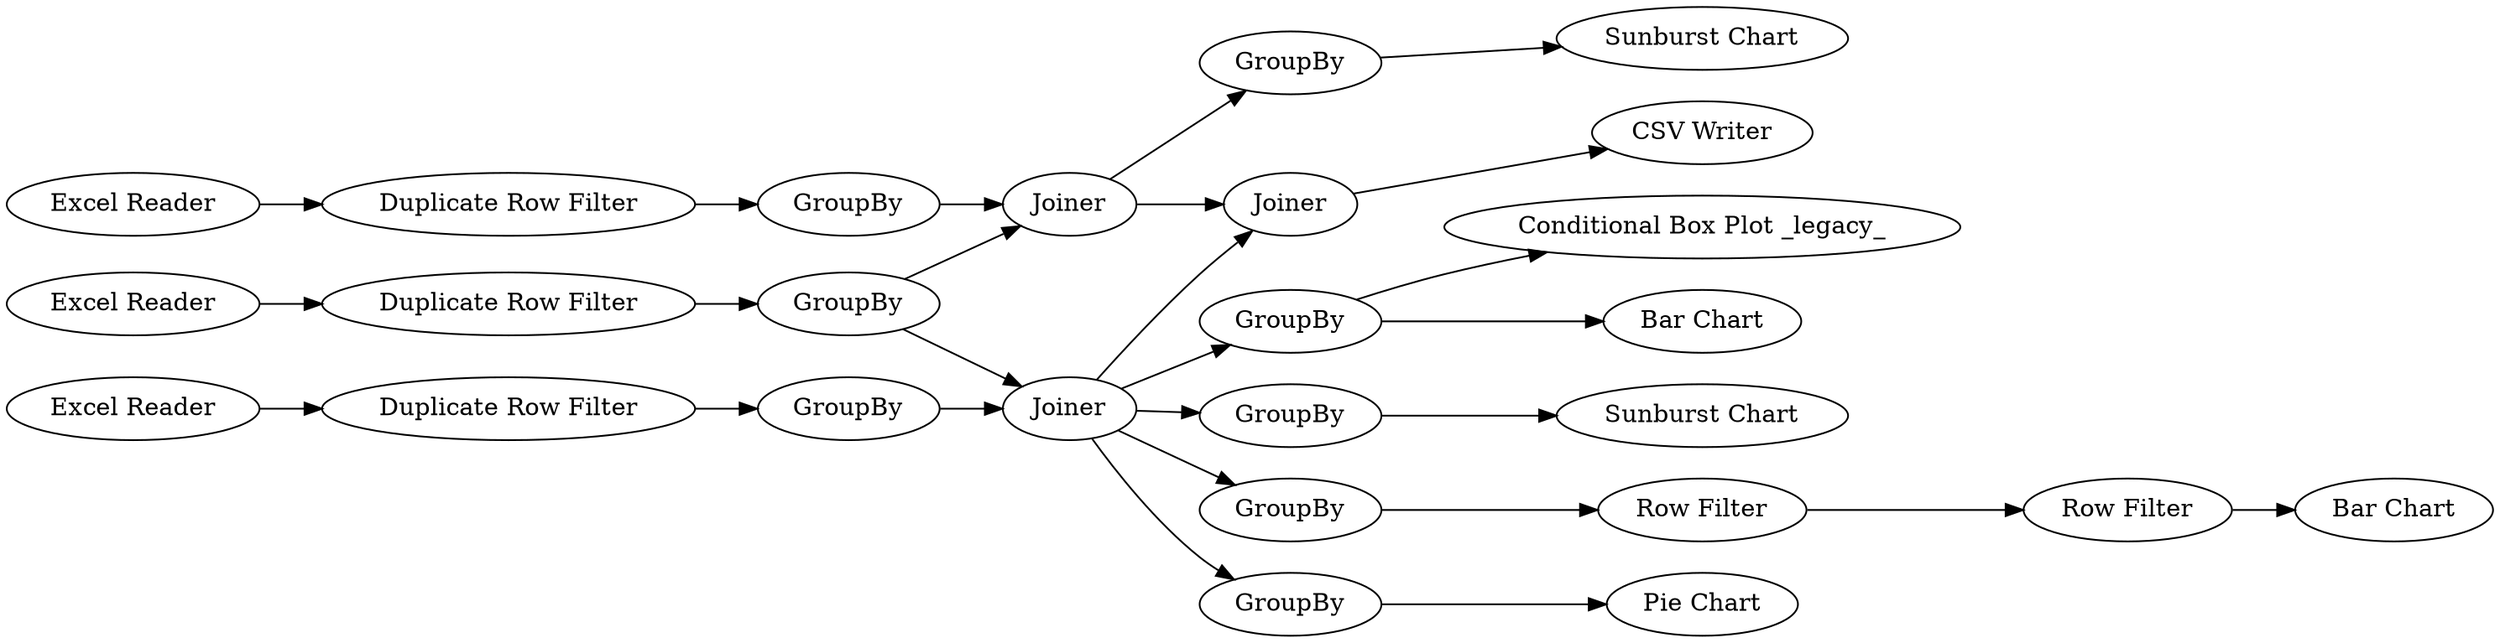 digraph {
	1 [label="Excel Reader"]
	2 [label="Excel Reader"]
	3 [label="Excel Reader"]
	4 [label=GroupBy]
	5 [label=GroupBy]
	6 [label=GroupBy]
	9 [label=Joiner]
	10 [label=GroupBy]
	13 [label=Joiner]
	17 [label=GroupBy]
	18 [label="Bar Chart"]
	19 [label=GroupBy]
	21 [label="Sunburst Chart"]
	26 [label="Duplicate Row Filter"]
	27 [label="Duplicate Row Filter"]
	28 [label="Duplicate Row Filter"]
	29 [label=Joiner]
	31 [label="Bar Chart"]
	35 [label=GroupBy]
	36 [label="Conditional Box Plot _legacy_"]
	37 [label="CSV Writer"]
	38 [label="Row Filter"]
	39 [label="Row Filter"]
	40 [label="Pie Chart"]
	44 [label=GroupBy]
	45 [label="Sunburst Chart"]
	1 -> 26
	2 -> 27
	3 -> 28
	4 -> 13
	5 -> 9
	6 -> 13
	6 -> 9
	9 -> 10
	9 -> 29
	9 -> 17
	9 -> 19
	9 -> 44
	10 -> 38
	13 -> 29
	13 -> 35
	17 -> 40
	19 -> 18
	19 -> 36
	26 -> 4
	27 -> 5
	28 -> 6
	29 -> 37
	35 -> 21
	38 -> 39
	39 -> 31
	44 -> 45
	rankdir=LR
}
